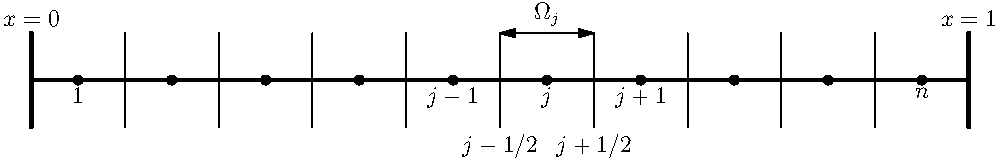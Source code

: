 size(500,500);

real xmin = 0.0;
real xmax = 1.0;
real ymax = 0.05;
int nc = 10; //number of cells
int nf = nc+1; //number of faces

pen thick = linewidth(1.5);
pen bface = linewidth(2.0);
draw((xmin,0)--(xmax,0), thick);

real xf = 0;
real dx=(xmax-xmin)/(nf-1);
pair[] zf = new pair[nf];
for(int i=0; i<nf; ++i){
   zf[i] = (xf,0);
   if(i==0 || i==nf-1)
      draw( (xf,-ymax)--(xf,+ymax), bface );
   else
      draw( (xf,-ymax)--(xf,+ymax) );
   xf = xf + dx;
}

//draw(Label("Boundary face", BeginPoint), (-0.2,-0.2)--(0.0,-0.05), Arrow);
//draw(Label("Boundary face", BeginPoint), (xmax+0.2,-0.2)--(xmax,-0.05), Arrow);

pair[] zc = new pair[nc];
for(int i=0; i<nc; ++i)
   zc[i] = 0.5*(zf[i] + zf[i+1]);

dot(zc,linewidth(5));

label("$1$", zc[0], S);
label("$n$", zc[nc-1], S);

int j = 5;
label("$j$", zc[j], S);
label("$j-1$", zc[j-1], S);
label("$j+1$", zc[j+1], S);
label("$j-1/2$", zc[j]+(-dx/2,-ymax), S);
label("$j+1/2$", zc[j]+(+dx/2,-ymax), S);
label("$\Omega_j$", zc[j]+(0,ymax), N);
draw(zc[j]+(-dx/2,+ymax)--zc[j]+(+dx/2,+ymax), Arrows );

label("$x=0$", (xmin,ymax), N);
label("$x=1$", (xmax,ymax), N);

